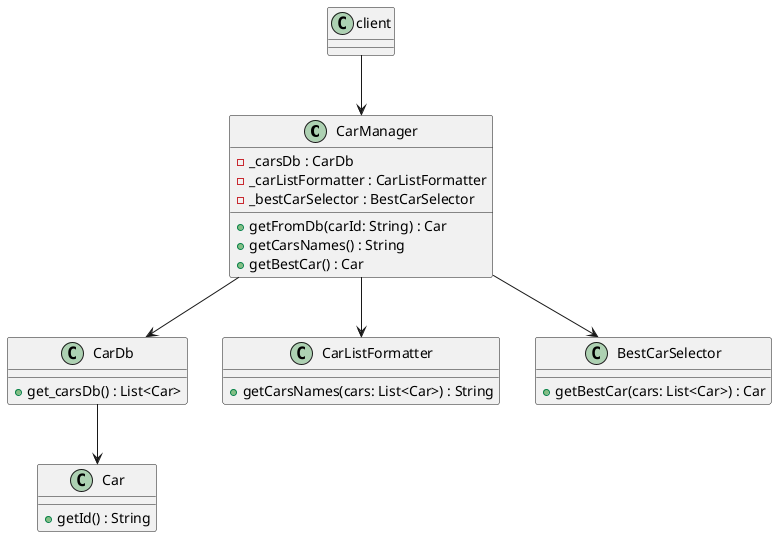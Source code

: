 @startuml CarManagementDiagram

' Define the CarManager class with its fields and methods
class CarManager {
  - _carsDb : CarDb
  - _carListFormatter : CarListFormatter
  - _bestCarSelector : BestCarSelector
  + getFromDb(carId: String) : Car
  + getCarsNames() : String
  + getBestCar() : Car
}

' Define the CarDb class with a method returning a list of Car objects
class CarDb {
  + get_carsDb() : List<Car>
}

' Define the CarListFormatter class with its method
class CarListFormatter {
  + getCarsNames(cars: List<Car>) : String
}

' Define the BestCarSelector class with its method
class BestCarSelector {
  + getBestCar(cars: List<Car>) : Car
}

' Define the Car class with at least one method used in CarManager
class Car {
  + getId() : String
}

class client {

}

' Relationships: CarManager uses CarDb, CarListFormatter, and BestCarSelector.
CarManager --> CarDb
CarManager --> CarListFormatter
CarManager --> BestCarSelector

' CarDb is associated with Car, as it returns a list of Car objects.
CarDb --> Car

client --> CarManager
@enduml

